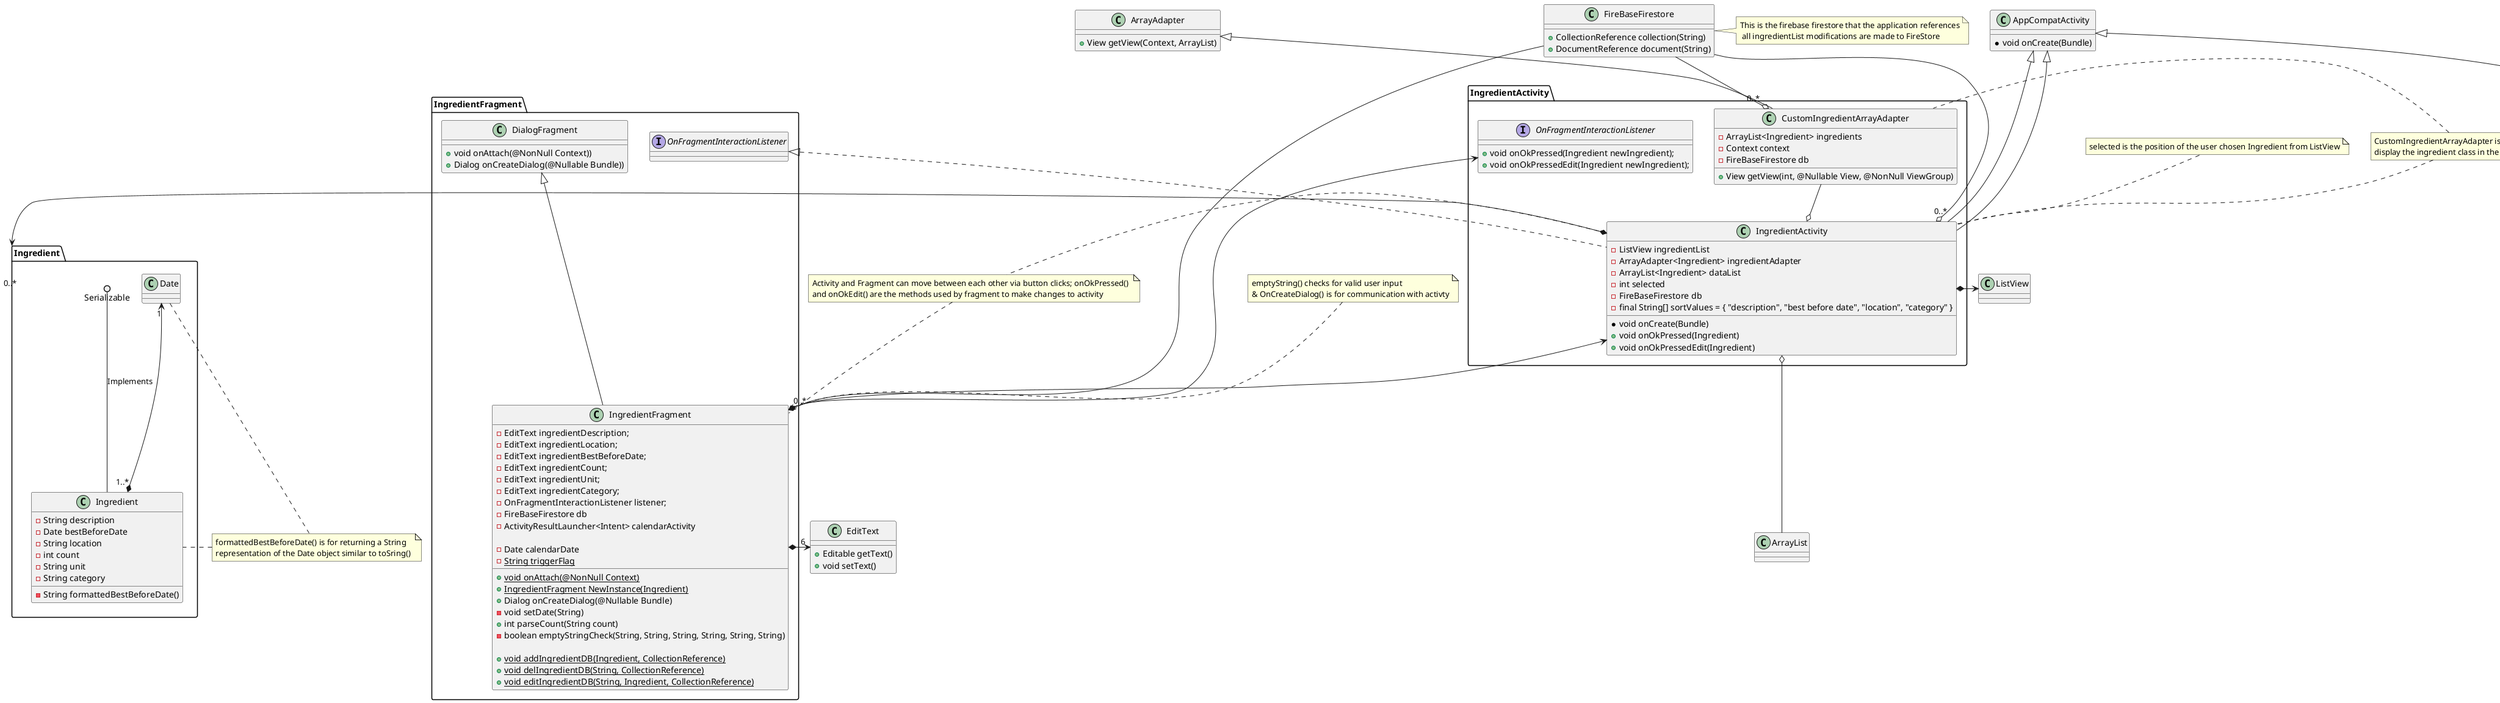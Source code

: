 @startuml
'https://plantuml.com/class-diagram

class ArrayAdapter {
+View getView(Context, ArrayList)
}

class EditText {
+Editable getText()
+void setText()
}

class FireBaseFirestore {
+CollectionReference collection(String)
+DocumentReference document(String)
}

class Ingredient.Ingredient {
-String description
-Date bestBeforeDate
-String location
-int count
-String unit
-String category

-String formattedBestBeforeDate()
}

class AppCompatActivity {
*void onCreate(Bundle)
}

class IngredientActivity.IngredientActivity extends AppCompatActivity implements IngredientFragment.OnFragmentInteractionListener
{
-ListView ingredientList
-ArrayAdapter<Ingredient> ingredientAdapter
-ArrayList<Ingredient> dataList
-int selected
-FireBaseFirestore db
-final String[] sortValues = { "description", "best before date", "location", "category" }

*void onCreate(Bundle)
+void onOkPressed(Ingredient)
+void onOkPressedEdit(Ingredient)
}

class IngredientFragment.DialogFragment {
+void onAttach(@NonNull Context))
+Dialog onCreateDialog(@Nullable Bundle))
}

class IngredientFragment.IngredientFragment {
-EditText ingredientDescription;
-EditText ingredientLocation;
-EditText ingredientBestBeforeDate;
-EditText ingredientCount;
-EditText ingredientUnit;
-EditText ingredientCategory;
-OnFragmentInteractionListener listener;
-FireBaseFirestore db
-ActivityResultLauncher<Intent> calendarActivity

- Date calendarDate
- {static} String triggerFlag

+ {static} void onAttach(@NonNull Context)
+ {static} IngredientFragment NewInstance(Ingredient)
+ Dialog onCreateDialog(@Nullable Bundle)
- void setDate(String)
+ int parseCount(String count)
- boolean emptyStringCheck(String, String, String, String, String, String)

+ {static}void addIngredientDB(Ingredient, CollectionReference)
+ {static}void delIngredientDB(String, CollectionReference)
+ {static}void editIngredientDB(String, Ingredient, CollectionReference)

}

interface IngredientActivity.OnFragmentInteractionListener {
+void onOkPressed(Ingredient newIngredient);
+void onOkPressedEdit(Ingredient newIngredient);
}

class IngredientActivity.CustomIngredientArrayAdapter extends ArrayAdapter {
- ArrayList<Ingredient> ingredients
- Context context
- FireBaseFirestore db

+ View getView(int, @Nullable View, @NonNull ViewGroup)
}

class CalendarActivity extends AppCompatActivity
{
    - String date
    * void onCreate(Bundle savedInstanceState)
    - void done()
}


Serializable ()-- Ingredient.Ingredient : Implements
Ingredient.Date "1" <--* "1..*" Ingredient.Ingredient

Ingredient "0..*" <-*  IngredientActivity.IngredientActivity
IngredientActivity.IngredientActivity *-> ListView
IngredientActivity.CustomIngredientArrayAdapter --o IngredientActivity.IngredientActivity
FireBaseFirestore --o "0..*" IngredientActivity.IngredientActivity

IngredientActivity.IngredientActivity o-- ArrayList
AppCompatActivity <|--- IngredientActivity.IngredientActivity
IngredientFragment.DialogFragment <|--- IngredientFragment.IngredientFragment
FireBaseFirestore --o "0..*" IngredientActivity.CustomIngredientArrayAdapter

IngredientFragment.IngredientFragment *-> "6" EditText
IngredientActivity.OnFragmentInteractionListener <-* IngredientFragment.IngredientFragment
FireBaseFirestore --o "0..*" IngredientFragment.IngredientFragment
IngredientActivity.IngredientActivity <--> IngredientFragment.IngredientFragment

note "Activity and Fragment can move between each other via button clicks; onOkPressed() \nand onOkEdit() are the methods used by fragment to make changes to activity" as N1
note "formattedBestBeforeDate() is for returning a String \nrepresentation of the Date object similar to toSring() " as N2
note "CustomIngredientArrayAdapter is to properly \ndisplay the ingredient class in the listview" as IActivity2
note "selected is the position of the user chosen Ingredient from ListView" as IActivity3
note "This is the firebase firestore that the application references\n all ingredientList modifications are made to FireStore" as FireBase
note "emptyString() checks for valid user input \n& OnCreateDialog() is for communication with activty" as error

N1 . IngredientFragment.IngredientFragment
IngredientActivity.IngredientActivity . N1

N2 . Ingredient.Ingredient
Ingredient.Date .. N2

IActivity2 . IngredientActivity.CustomIngredientArrayAdapter
IActivity2 .. IngredientActivity.IngredientActivity

IActivity3 .. IngredientActivity.IngredientActivity

FireBaseFirestore . FireBase

error .. IngredientFragment.IngredientFragment





@enduml